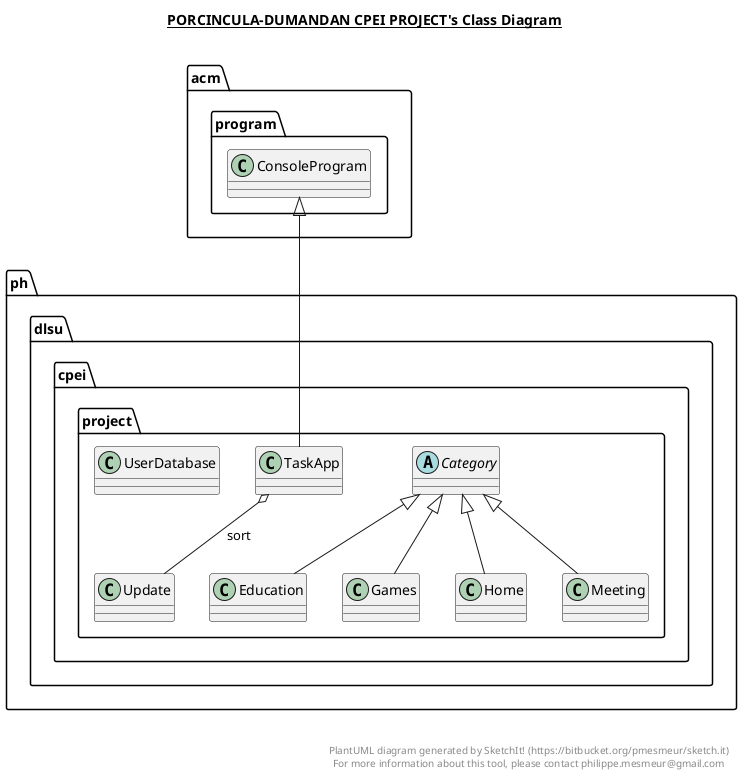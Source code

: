 @startuml

title __PORCINCULA-DUMANDAN CPEI PROJECT's Class Diagram__\n

  namespace ph.dlsu.cpei.project {
    abstract class ph.dlsu.cpei.project.Category {
    }
  }
  

  namespace ph.dlsu.cpei.project {
    class ph.dlsu.cpei.project.Education {
    }
  }
  

  namespace ph.dlsu.cpei.project {
    class ph.dlsu.cpei.project.Games {
    }
  }
  

  namespace ph.dlsu.cpei.project {
    class ph.dlsu.cpei.project.Home {
    }
  }
  

  namespace ph.dlsu.cpei.project {
    class ph.dlsu.cpei.project.Meeting {
    }
  }
  

  namespace ph.dlsu.cpei.project {
    class ph.dlsu.cpei.project.TaskApp {
    }
  }
  

  namespace ph.dlsu.cpei.project {
    class ph.dlsu.cpei.project.Update {
    }
  }
  

  namespace ph.dlsu.cpei.project {
    class ph.dlsu.cpei.project.UserDatabase {
    }
  }
  

  ph.dlsu.cpei.project.Education -up-|> ph.dlsu.cpei.project.Category
  ph.dlsu.cpei.project.Games -up-|> ph.dlsu.cpei.project.Category
  ph.dlsu.cpei.project.Home -up-|> ph.dlsu.cpei.project.Category
  ph.dlsu.cpei.project.Meeting -up-|> ph.dlsu.cpei.project.Category
  ph.dlsu.cpei.project.TaskApp -up-|> acm.program.ConsoleProgram
  ph.dlsu.cpei.project.TaskApp o-- ph.dlsu.cpei.project.Update : sort


right footer


PlantUML diagram generated by SketchIt! (https://bitbucket.org/pmesmeur/sketch.it)
For more information about this tool, please contact philippe.mesmeur@gmail.com
endfooter

@enduml
